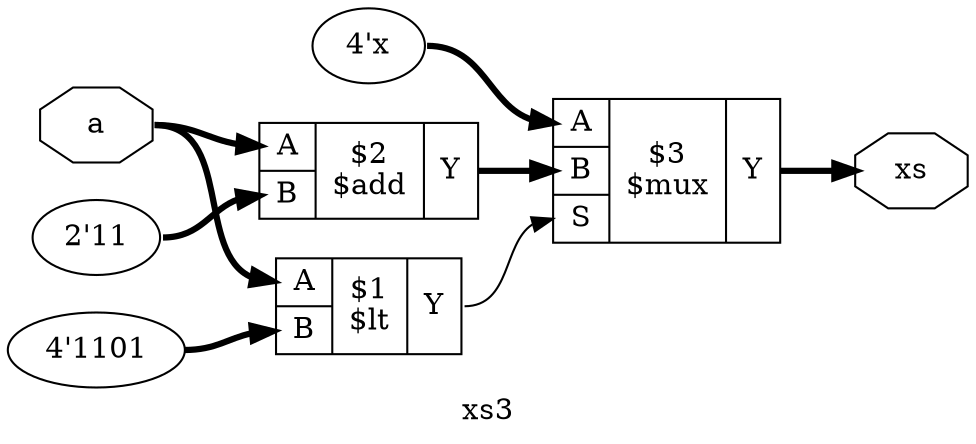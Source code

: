 digraph "xs3" {
label="xs3";
rankdir="LR";
remincross=true;
n3 [ shape=octagon, label="a", color="black", fontcolor="black"];
n4 [ shape=octagon, label="xs", color="black", fontcolor="black"];
v0 [ label="2'11" ];
c8 [ shape=record, label="{{<p5> A|<p6> B}|$2\n$add|{<p7> Y}}",  ];
v1 [ label="4'1101" ];
c9 [ shape=record, label="{{<p5> A|<p6> B}|$1\n$lt|{<p7> Y}}",  ];
v2 [ label="4'x" ];
c11 [ shape=record, label="{{<p5> A|<p6> B|<p10> S}|$3\n$mux|{<p7> Y}}",  ];
c8:p7:e -> c11:p6:w [color="black", fontcolor="black", style="setlinewidth(3)", label=""];
c9:p7:e -> c11:p10:w [color="black", fontcolor="black", label=""];
n3:e -> c8:p5:w [color="black", fontcolor="black", style="setlinewidth(3)", label=""];
n3:e -> c9:p5:w [color="black", fontcolor="black", style="setlinewidth(3)", label=""];
c11:p7:e -> n4:w [color="black", fontcolor="black", style="setlinewidth(3)", label=""];
v0:e -> c8:p6:w [color="black", fontcolor="black", style="setlinewidth(3)", label=""];
v1:e -> c9:p6:w [color="black", fontcolor="black", style="setlinewidth(3)", label=""];
v2:e -> c11:p5:w [color="black", fontcolor="black", style="setlinewidth(3)", label=""];
}
